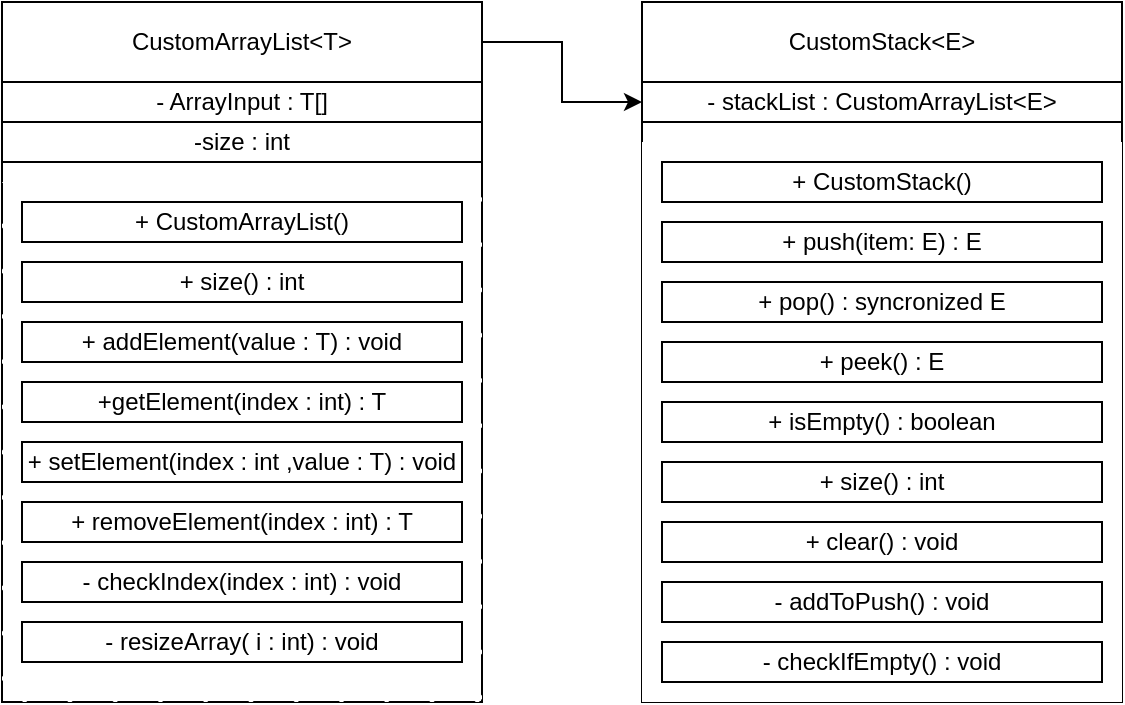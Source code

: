 <mxfile version="28.0.6">
  <diagram name="Page-1" id="bctivEzKXhLrrMliZze6">
    <mxGraphModel dx="287" dy="1751" grid="1" gridSize="10" guides="1" tooltips="1" connect="1" arrows="1" fold="1" page="1" pageScale="1" pageWidth="850" pageHeight="1100" math="0" shadow="0">
      <root>
        <mxCell id="0" />
        <mxCell id="1" parent="0" />
        <mxCell id="bwT0J47kFMqYs3os3hCf-5" style="edgeStyle=orthogonalEdgeStyle;rounded=0;orthogonalLoop=1;jettySize=auto;html=1;exitX=0.5;exitY=1;exitDx=0;exitDy=0;" edge="1" parent="1" source="bwT0J47kFMqYs3os3hCf-4" target="bwT0J47kFMqYs3os3hCf-4">
          <mxGeometry relative="1" as="geometry" />
        </mxCell>
        <mxCell id="bwT0J47kFMqYs3os3hCf-20" value="" style="rounded=0;whiteSpace=wrap;html=1;" vertex="1" parent="1">
          <mxGeometry x="560" y="-760" width="240" height="350" as="geometry" />
        </mxCell>
        <mxCell id="bwT0J47kFMqYs3os3hCf-21" value="CustomStack&amp;lt;E&amp;gt;" style="rounded=0;whiteSpace=wrap;html=1;" vertex="1" parent="1">
          <mxGeometry x="560" y="-760" width="240" height="40" as="geometry" />
        </mxCell>
        <mxCell id="bwT0J47kFMqYs3os3hCf-22" value="- stackList : CustomArrayList&amp;lt;E&amp;gt;" style="rounded=0;whiteSpace=wrap;html=1;" vertex="1" parent="1">
          <mxGeometry x="560" y="-720" width="240" height="20" as="geometry" />
        </mxCell>
        <mxCell id="bwT0J47kFMqYs3os3hCf-24" value="" style="rounded=0;whiteSpace=wrap;html=1;strokeColor=none;" vertex="1" parent="1">
          <mxGeometry x="560" y="-690" width="240" height="280" as="geometry" />
        </mxCell>
        <mxCell id="bwT0J47kFMqYs3os3hCf-4" value="+ push(item: E) : E" style="rounded=0;whiteSpace=wrap;html=1;fillStyle=solid;" vertex="1" parent="1">
          <mxGeometry x="570" y="-650" width="220" height="20" as="geometry" />
        </mxCell>
        <mxCell id="bwT0J47kFMqYs3os3hCf-6" value="+ pop() : syncronized E" style="rounded=0;whiteSpace=wrap;html=1;" vertex="1" parent="1">
          <mxGeometry x="570" y="-620" width="220" height="20" as="geometry" />
        </mxCell>
        <mxCell id="bwT0J47kFMqYs3os3hCf-7" value="+ peek() : E" style="rounded=0;whiteSpace=wrap;html=1;" vertex="1" parent="1">
          <mxGeometry x="570" y="-590" width="220" height="20" as="geometry" />
        </mxCell>
        <mxCell id="bwT0J47kFMqYs3os3hCf-8" value="+ isEmpty() : boolean" style="rounded=0;whiteSpace=wrap;html=1;" vertex="1" parent="1">
          <mxGeometry x="570" y="-560" width="220" height="20" as="geometry" />
        </mxCell>
        <mxCell id="bwT0J47kFMqYs3os3hCf-10" value="+ size() : int" style="rounded=0;whiteSpace=wrap;html=1;" vertex="1" parent="1">
          <mxGeometry x="570" y="-530" width="220" height="20" as="geometry" />
        </mxCell>
        <mxCell id="bwT0J47kFMqYs3os3hCf-11" value="+ clear() : void" style="rounded=0;whiteSpace=wrap;html=1;" vertex="1" parent="1">
          <mxGeometry x="570" y="-500" width="220" height="20" as="geometry" />
        </mxCell>
        <mxCell id="bwT0J47kFMqYs3os3hCf-15" value="- addToPush() : void" style="rounded=0;whiteSpace=wrap;html=1;" vertex="1" parent="1">
          <mxGeometry x="570" y="-470" width="220" height="20" as="geometry" />
        </mxCell>
        <mxCell id="bwT0J47kFMqYs3os3hCf-16" value="- checkIfEmpty() : void" style="rounded=0;whiteSpace=wrap;html=1;" vertex="1" parent="1">
          <mxGeometry x="570" y="-440" width="220" height="20" as="geometry" />
        </mxCell>
        <mxCell id="bwT0J47kFMqYs3os3hCf-26" value="+ CustomStack()" style="rounded=0;whiteSpace=wrap;html=1;" vertex="1" parent="1">
          <mxGeometry x="570" y="-680" width="220" height="20" as="geometry" />
        </mxCell>
        <mxCell id="bwT0J47kFMqYs3os3hCf-28" value="" style="rounded=0;whiteSpace=wrap;html=1;" vertex="1" parent="1">
          <mxGeometry x="240" y="-760" width="240" height="350" as="geometry" />
        </mxCell>
        <mxCell id="bwT0J47kFMqYs3os3hCf-42" value="" style="edgeStyle=orthogonalEdgeStyle;rounded=0;orthogonalLoop=1;jettySize=auto;html=1;" edge="1" parent="1" source="bwT0J47kFMqYs3os3hCf-29" target="bwT0J47kFMqYs3os3hCf-22">
          <mxGeometry relative="1" as="geometry" />
        </mxCell>
        <mxCell id="bwT0J47kFMqYs3os3hCf-29" value="CustomArrayList&amp;lt;T&amp;gt;" style="rounded=0;whiteSpace=wrap;html=1;" vertex="1" parent="1">
          <mxGeometry x="240" y="-760" width="240" height="40" as="geometry" />
        </mxCell>
        <mxCell id="bwT0J47kFMqYs3os3hCf-30" value="- ArrayInput : T[]" style="rounded=0;whiteSpace=wrap;html=1;" vertex="1" parent="1">
          <mxGeometry x="240" y="-720" width="240" height="20" as="geometry" />
        </mxCell>
        <mxCell id="bwT0J47kFMqYs3os3hCf-31" value="-size : int" style="rounded=0;whiteSpace=wrap;html=1;" vertex="1" parent="1">
          <mxGeometry x="240" y="-700" width="240" height="20" as="geometry" />
        </mxCell>
        <mxCell id="bwT0J47kFMqYs3os3hCf-32" value="" style="rounded=0;whiteSpace=wrap;html=1;strokeColor=none;fillStyle=hatch;" vertex="1" parent="1">
          <mxGeometry x="240" y="-670" width="240" height="260" as="geometry" />
        </mxCell>
        <mxCell id="bwT0J47kFMqYs3os3hCf-33" value="+ CustomArrayList()" style="rounded=0;whiteSpace=wrap;html=1;" vertex="1" parent="1">
          <mxGeometry x="250" y="-660" width="220" height="20" as="geometry" />
        </mxCell>
        <mxCell id="bwT0J47kFMqYs3os3hCf-34" value="+ size() : int" style="rounded=0;whiteSpace=wrap;html=1;" vertex="1" parent="1">
          <mxGeometry x="250" y="-630" width="220" height="20" as="geometry" />
        </mxCell>
        <mxCell id="bwT0J47kFMqYs3os3hCf-35" value="+ addElement(value : T) : void" style="rounded=0;whiteSpace=wrap;html=1;" vertex="1" parent="1">
          <mxGeometry x="250" y="-600" width="220" height="20" as="geometry" />
        </mxCell>
        <mxCell id="bwT0J47kFMqYs3os3hCf-36" value="+getElement(index : int) : T" style="rounded=0;whiteSpace=wrap;html=1;" vertex="1" parent="1">
          <mxGeometry x="250" y="-570" width="220" height="20" as="geometry" />
        </mxCell>
        <mxCell id="bwT0J47kFMqYs3os3hCf-37" value="+ setElement(index : int ,value : T) : void" style="rounded=0;whiteSpace=wrap;html=1;" vertex="1" parent="1">
          <mxGeometry x="250" y="-540" width="220" height="20" as="geometry" />
        </mxCell>
        <mxCell id="bwT0J47kFMqYs3os3hCf-38" value="+ removeElement(index : int) : T" style="rounded=0;whiteSpace=wrap;html=1;" vertex="1" parent="1">
          <mxGeometry x="250" y="-510" width="220" height="20" as="geometry" />
        </mxCell>
        <mxCell id="bwT0J47kFMqYs3os3hCf-39" value="- checkIndex(index : int) : void" style="rounded=0;whiteSpace=wrap;html=1;" vertex="1" parent="1">
          <mxGeometry x="250" y="-480" width="220" height="20" as="geometry" />
        </mxCell>
        <mxCell id="bwT0J47kFMqYs3os3hCf-40" value="- resizeArray( i : int) : void" style="rounded=0;whiteSpace=wrap;html=1;" vertex="1" parent="1">
          <mxGeometry x="250" y="-450" width="220" height="20" as="geometry" />
        </mxCell>
      </root>
    </mxGraphModel>
  </diagram>
</mxfile>
